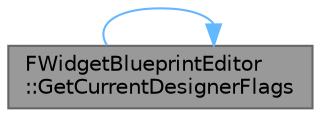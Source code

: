 digraph "FWidgetBlueprintEditor::GetCurrentDesignerFlags"
{
 // INTERACTIVE_SVG=YES
 // LATEX_PDF_SIZE
  bgcolor="transparent";
  edge [fontname=Helvetica,fontsize=10,labelfontname=Helvetica,labelfontsize=10];
  node [fontname=Helvetica,fontsize=10,shape=box,height=0.2,width=0.4];
  rankdir="LR";
  Node1 [id="Node000001",label="FWidgetBlueprintEditor\l::GetCurrentDesignerFlags",height=0.2,width=0.4,color="gray40", fillcolor="grey60", style="filled", fontcolor="black",tooltip="Get the current designer flags that are in effect for the current user widget we're editing."];
  Node1 -> Node1 [id="edge1_Node000001_Node000001",color="steelblue1",style="solid",tooltip=" "];
}
